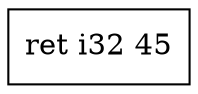 digraph "CDFG for'main' function" {
	Node0x55f7ce3825e8[shape=record, label="  ret i32 45"]
edge [color=red]
}
